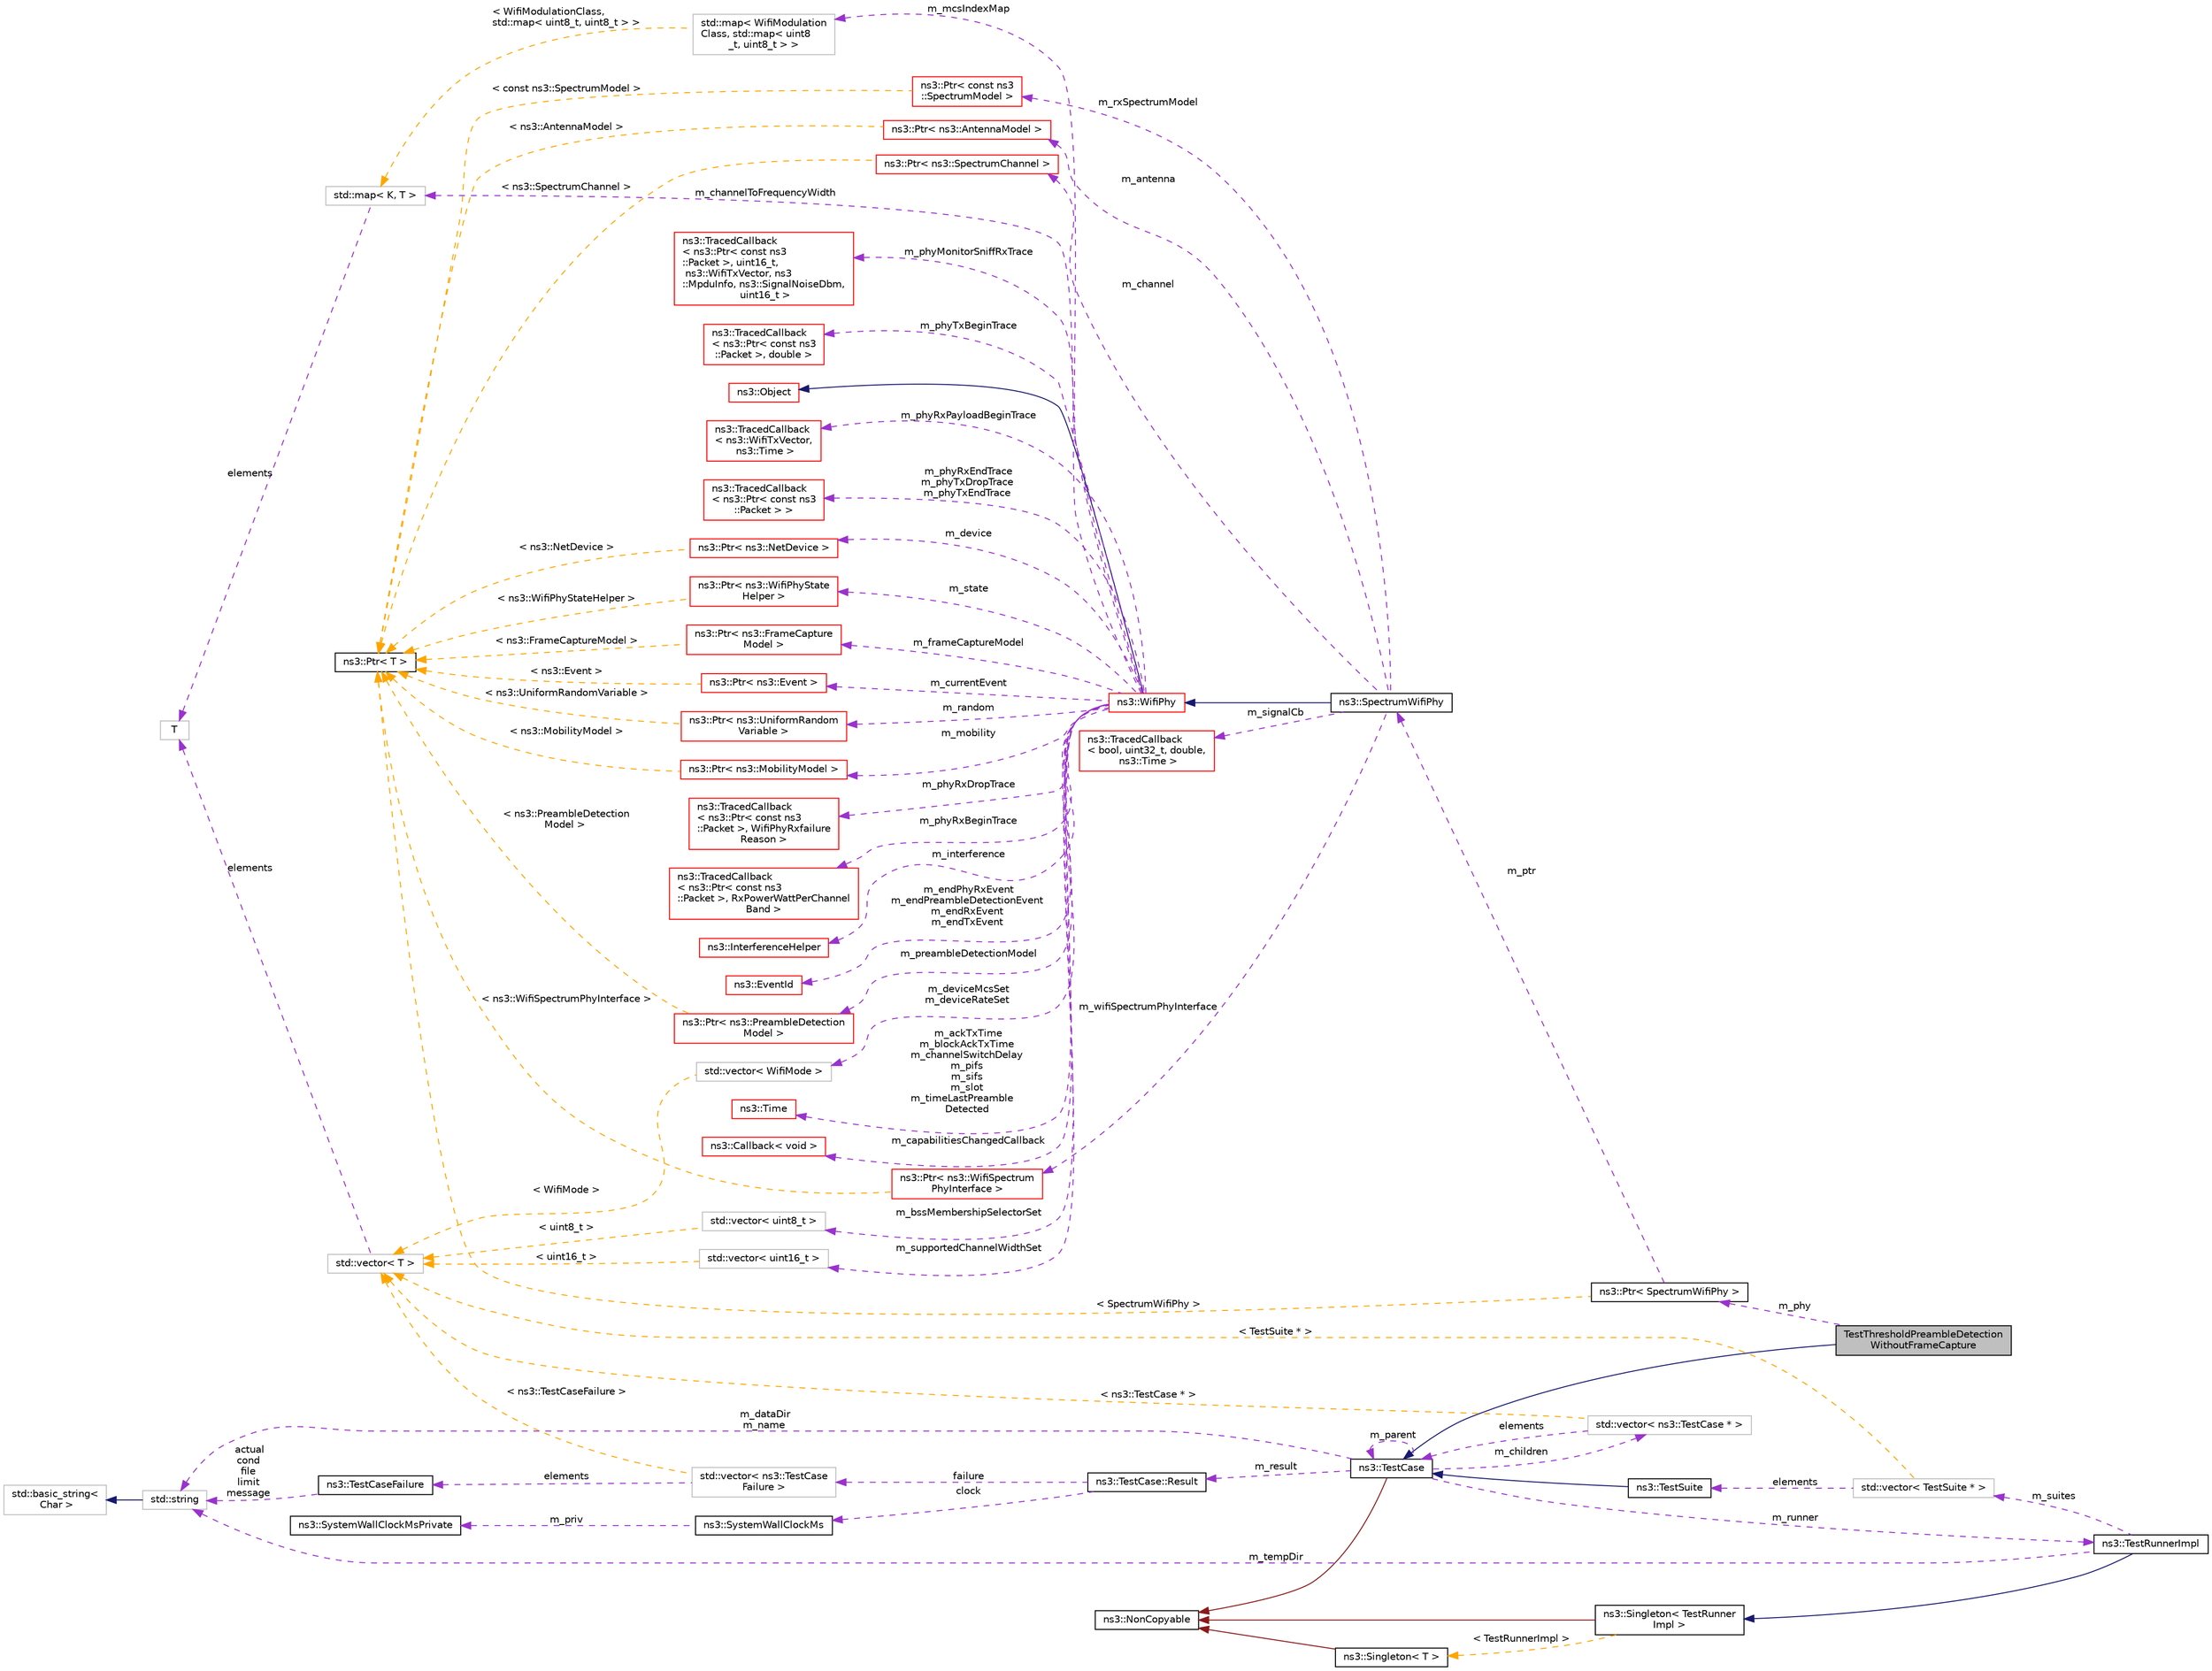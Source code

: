 digraph "TestThresholdPreambleDetectionWithoutFrameCapture"
{
 // LATEX_PDF_SIZE
  edge [fontname="Helvetica",fontsize="10",labelfontname="Helvetica",labelfontsize="10"];
  node [fontname="Helvetica",fontsize="10",shape=record];
  rankdir="LR";
  Node1 [label="TestThresholdPreambleDetection\lWithoutFrameCapture",height=0.2,width=0.4,color="black", fillcolor="grey75", style="filled", fontcolor="black",tooltip="Preamble detection test w/o frame capture."];
  Node2 -> Node1 [dir="back",color="midnightblue",fontsize="10",style="solid",fontname="Helvetica"];
  Node2 [label="ns3::TestCase",height=0.2,width=0.4,color="black", fillcolor="white", style="filled",URL="$classns3_1_1_test_case.html",tooltip="encapsulates test code"];
  Node3 -> Node2 [dir="back",color="firebrick4",fontsize="10",style="solid",fontname="Helvetica"];
  Node3 [label="ns3::NonCopyable",height=0.2,width=0.4,color="black", fillcolor="white", style="filled",URL="$classns3_1_1_non_copyable.html",tooltip="A base class for (non-Singleton) objects which shouldn't be copied."];
  Node4 -> Node2 [dir="back",color="darkorchid3",fontsize="10",style="dashed",label=" m_children" ,fontname="Helvetica"];
  Node4 [label="std::vector\< ns3::TestCase * \>",height=0.2,width=0.4,color="grey75", fillcolor="white", style="filled",tooltip=" "];
  Node2 -> Node4 [dir="back",color="darkorchid3",fontsize="10",style="dashed",label=" elements" ,fontname="Helvetica"];
  Node5 -> Node4 [dir="back",color="orange",fontsize="10",style="dashed",label=" \< ns3::TestCase * \>" ,fontname="Helvetica"];
  Node5 [label="std::vector\< T \>",height=0.2,width=0.4,color="grey75", fillcolor="white", style="filled",tooltip=" "];
  Node6 -> Node5 [dir="back",color="darkorchid3",fontsize="10",style="dashed",label=" elements" ,fontname="Helvetica"];
  Node6 [label="T",height=0.2,width=0.4,color="grey75", fillcolor="white", style="filled",tooltip=" "];
  Node7 -> Node2 [dir="back",color="darkorchid3",fontsize="10",style="dashed",label=" m_dataDir\nm_name" ,fontname="Helvetica"];
  Node7 [label="std::string",height=0.2,width=0.4,color="grey75", fillcolor="white", style="filled",tooltip=" "];
  Node8 -> Node7 [dir="back",color="midnightblue",fontsize="10",style="solid",fontname="Helvetica"];
  Node8 [label="std::basic_string\<\l Char \>",height=0.2,width=0.4,color="grey75", fillcolor="white", style="filled",tooltip=" "];
  Node9 -> Node2 [dir="back",color="darkorchid3",fontsize="10",style="dashed",label=" m_runner" ,fontname="Helvetica"];
  Node9 [label="ns3::TestRunnerImpl",height=0.2,width=0.4,color="black", fillcolor="white", style="filled",URL="$classns3_1_1_test_runner_impl.html",tooltip="Container for all tests."];
  Node10 -> Node9 [dir="back",color="midnightblue",fontsize="10",style="solid",fontname="Helvetica"];
  Node10 [label="ns3::Singleton\< TestRunner\lImpl \>",height=0.2,width=0.4,color="black", fillcolor="white", style="filled",URL="$classns3_1_1_singleton.html",tooltip=" "];
  Node3 -> Node10 [dir="back",color="firebrick4",fontsize="10",style="solid",fontname="Helvetica"];
  Node11 -> Node10 [dir="back",color="orange",fontsize="10",style="dashed",label=" \< TestRunnerImpl \>" ,fontname="Helvetica"];
  Node11 [label="ns3::Singleton\< T \>",height=0.2,width=0.4,color="black", fillcolor="white", style="filled",URL="$classns3_1_1_singleton.html",tooltip="A template singleton."];
  Node3 -> Node11 [dir="back",color="firebrick4",fontsize="10",style="solid",fontname="Helvetica"];
  Node12 -> Node9 [dir="back",color="darkorchid3",fontsize="10",style="dashed",label=" m_suites" ,fontname="Helvetica"];
  Node12 [label="std::vector\< TestSuite * \>",height=0.2,width=0.4,color="grey75", fillcolor="white", style="filled",tooltip=" "];
  Node13 -> Node12 [dir="back",color="darkorchid3",fontsize="10",style="dashed",label=" elements" ,fontname="Helvetica"];
  Node13 [label="ns3::TestSuite",height=0.2,width=0.4,color="black", fillcolor="white", style="filled",URL="$classns3_1_1_test_suite.html",tooltip="A suite of tests to run."];
  Node2 -> Node13 [dir="back",color="midnightblue",fontsize="10",style="solid",fontname="Helvetica"];
  Node5 -> Node12 [dir="back",color="orange",fontsize="10",style="dashed",label=" \< TestSuite * \>" ,fontname="Helvetica"];
  Node7 -> Node9 [dir="back",color="darkorchid3",fontsize="10",style="dashed",label=" m_tempDir" ,fontname="Helvetica"];
  Node2 -> Node2 [dir="back",color="darkorchid3",fontsize="10",style="dashed",label=" m_parent" ,fontname="Helvetica"];
  Node14 -> Node2 [dir="back",color="darkorchid3",fontsize="10",style="dashed",label=" m_result" ,fontname="Helvetica"];
  Node14 [label="ns3::TestCase::Result",height=0.2,width=0.4,color="black", fillcolor="white", style="filled",URL="$structns3_1_1_test_case_1_1_result.html",tooltip="Container for results from a TestCase."];
  Node15 -> Node14 [dir="back",color="darkorchid3",fontsize="10",style="dashed",label=" failure" ,fontname="Helvetica"];
  Node15 [label="std::vector\< ns3::TestCase\lFailure \>",height=0.2,width=0.4,color="grey75", fillcolor="white", style="filled",tooltip=" "];
  Node16 -> Node15 [dir="back",color="darkorchid3",fontsize="10",style="dashed",label=" elements" ,fontname="Helvetica"];
  Node16 [label="ns3::TestCaseFailure",height=0.2,width=0.4,color="black", fillcolor="white", style="filled",URL="$structns3_1_1_test_case_failure.html",tooltip="Container for details of a test failure."];
  Node7 -> Node16 [dir="back",color="darkorchid3",fontsize="10",style="dashed",label=" actual\ncond\nfile\nlimit\nmessage" ,fontname="Helvetica"];
  Node5 -> Node15 [dir="back",color="orange",fontsize="10",style="dashed",label=" \< ns3::TestCaseFailure \>" ,fontname="Helvetica"];
  Node17 -> Node14 [dir="back",color="darkorchid3",fontsize="10",style="dashed",label=" clock" ,fontname="Helvetica"];
  Node17 [label="ns3::SystemWallClockMs",height=0.2,width=0.4,color="black", fillcolor="white", style="filled",URL="$classns3_1_1_system_wall_clock_ms.html",tooltip="Measure elapsed wall clock time in milliseconds."];
  Node18 -> Node17 [dir="back",color="darkorchid3",fontsize="10",style="dashed",label=" m_priv" ,fontname="Helvetica"];
  Node18 [label="ns3::SystemWallClockMsPrivate",height=0.2,width=0.4,color="black", fillcolor="white", style="filled",URL="$classns3_1_1_system_wall_clock_ms_private.html",tooltip="System-dependent implementation for SystemWallClockMs."];
  Node19 -> Node1 [dir="back",color="darkorchid3",fontsize="10",style="dashed",label=" m_phy" ,fontname="Helvetica"];
  Node19 [label="ns3::Ptr\< SpectrumWifiPhy \>",height=0.2,width=0.4,color="black", fillcolor="white", style="filled",URL="$classns3_1_1_ptr.html",tooltip=" "];
  Node20 -> Node19 [dir="back",color="darkorchid3",fontsize="10",style="dashed",label=" m_ptr" ,fontname="Helvetica"];
  Node20 [label="ns3::SpectrumWifiPhy",height=0.2,width=0.4,color="black", fillcolor="white", style="filled",URL="$classns3_1_1_spectrum_wifi_phy.html",tooltip="802.11 PHY layer model"];
  Node21 -> Node20 [dir="back",color="midnightblue",fontsize="10",style="solid",fontname="Helvetica"];
  Node21 [label="ns3::WifiPhy",height=0.2,width=0.4,color="red", fillcolor="white", style="filled",URL="$classns3_1_1_wifi_phy.html",tooltip="802.11 PHY layer model"];
  Node22 -> Node21 [dir="back",color="midnightblue",fontsize="10",style="solid",fontname="Helvetica"];
  Node22 [label="ns3::Object",height=0.2,width=0.4,color="red", fillcolor="white", style="filled",URL="$classns3_1_1_object.html",tooltip="A base class which provides memory management and object aggregation."];
  Node29 -> Node21 [dir="back",color="darkorchid3",fontsize="10",style="dashed",label=" m_mobility" ,fontname="Helvetica"];
  Node29 [label="ns3::Ptr\< ns3::MobilityModel \>",height=0.2,width=0.4,color="red", fillcolor="white", style="filled",URL="$classns3_1_1_ptr.html",tooltip=" "];
  Node39 -> Node29 [dir="back",color="orange",fontsize="10",style="dashed",label=" \< ns3::MobilityModel \>" ,fontname="Helvetica"];
  Node39 [label="ns3::Ptr\< T \>",height=0.2,width=0.4,color="black", fillcolor="white", style="filled",URL="$classns3_1_1_ptr.html",tooltip="Smart pointer class similar to boost::intrusive_ptr."];
  Node42 -> Node21 [dir="back",color="darkorchid3",fontsize="10",style="dashed",label=" m_supportedChannelWidthSet" ,fontname="Helvetica"];
  Node42 [label="std::vector\< uint16_t \>",height=0.2,width=0.4,color="grey75", fillcolor="white", style="filled",tooltip=" "];
  Node5 -> Node42 [dir="back",color="orange",fontsize="10",style="dashed",label=" \< uint16_t \>" ,fontname="Helvetica"];
  Node43 -> Node21 [dir="back",color="darkorchid3",fontsize="10",style="dashed",label=" m_phyRxPayloadBeginTrace" ,fontname="Helvetica"];
  Node43 [label="ns3::TracedCallback\l\< ns3::WifiTxVector,\l ns3::Time \>",height=0.2,width=0.4,color="red", fillcolor="white", style="filled",URL="$classns3_1_1_traced_callback.html",tooltip=" "];
  Node44 -> Node21 [dir="back",color="darkorchid3",fontsize="10",style="dashed",label=" m_phyRxEndTrace\nm_phyTxDropTrace\nm_phyTxEndTrace" ,fontname="Helvetica"];
  Node44 [label="ns3::TracedCallback\l\< ns3::Ptr\< const ns3\l::Packet \> \>",height=0.2,width=0.4,color="red", fillcolor="white", style="filled",URL="$classns3_1_1_traced_callback.html",tooltip=" "];
  Node45 -> Node21 [dir="back",color="darkorchid3",fontsize="10",style="dashed",label=" m_channelToFrequencyWidth" ,fontname="Helvetica"];
  Node45 [label="std::map\< K, T \>",height=0.2,width=0.4,color="grey75", fillcolor="white", style="filled",tooltip=" "];
  Node6 -> Node45 [dir="back",color="darkorchid3",fontsize="10",style="dashed",label=" elements" ,fontname="Helvetica"];
  Node47 -> Node21 [dir="back",color="darkorchid3",fontsize="10",style="dashed",label=" m_mcsIndexMap" ,fontname="Helvetica"];
  Node47 [label="std::map\< WifiModulation\lClass, std::map\< uint8\l_t, uint8_t \> \>",height=0.2,width=0.4,color="grey75", fillcolor="white", style="filled",tooltip=" "];
  Node45 -> Node47 [dir="back",color="orange",fontsize="10",style="dashed",label=" \< WifiModulationClass,\l std::map\< uint8_t, uint8_t \> \>" ,fontname="Helvetica"];
  Node49 -> Node21 [dir="back",color="darkorchid3",fontsize="10",style="dashed",label=" m_bssMembershipSelectorSet" ,fontname="Helvetica"];
  Node49 [label="std::vector\< uint8_t \>",height=0.2,width=0.4,color="grey75", fillcolor="white", style="filled",tooltip=" "];
  Node5 -> Node49 [dir="back",color="orange",fontsize="10",style="dashed",label=" \< uint8_t \>" ,fontname="Helvetica"];
  Node50 -> Node21 [dir="back",color="darkorchid3",fontsize="10",style="dashed",label=" m_phyRxDropTrace" ,fontname="Helvetica"];
  Node50 [label="ns3::TracedCallback\l\< ns3::Ptr\< const ns3\l::Packet \>, WifiPhyRxfailure\lReason \>",height=0.2,width=0.4,color="red", fillcolor="white", style="filled",URL="$classns3_1_1_traced_callback.html",tooltip=" "];
  Node51 -> Node21 [dir="back",color="darkorchid3",fontsize="10",style="dashed",label=" m_phyRxBeginTrace" ,fontname="Helvetica"];
  Node51 [label="ns3::TracedCallback\l\< ns3::Ptr\< const ns3\l::Packet \>, RxPowerWattPerChannel\lBand \>",height=0.2,width=0.4,color="red", fillcolor="white", style="filled",URL="$classns3_1_1_traced_callback.html",tooltip=" "];
  Node52 -> Node21 [dir="back",color="darkorchid3",fontsize="10",style="dashed",label=" m_interference" ,fontname="Helvetica"];
  Node52 [label="ns3::InterferenceHelper",height=0.2,width=0.4,color="red", fillcolor="white", style="filled",URL="$classns3_1_1_interference_helper.html",tooltip="handles interference calculations"];
  Node58 -> Node21 [dir="back",color="darkorchid3",fontsize="10",style="dashed",label=" m_endPhyRxEvent\nm_endPreambleDetectionEvent\nm_endRxEvent\nm_endTxEvent" ,fontname="Helvetica"];
  Node58 [label="ns3::EventId",height=0.2,width=0.4,color="red", fillcolor="white", style="filled",URL="$classns3_1_1_event_id.html",tooltip="An identifier for simulation events."];
  Node62 -> Node21 [dir="back",color="darkorchid3",fontsize="10",style="dashed",label=" m_preambleDetectionModel" ,fontname="Helvetica"];
  Node62 [label="ns3::Ptr\< ns3::PreambleDetection\lModel \>",height=0.2,width=0.4,color="red", fillcolor="white", style="filled",URL="$classns3_1_1_ptr.html",tooltip=" "];
  Node39 -> Node62 [dir="back",color="orange",fontsize="10",style="dashed",label=" \< ns3::PreambleDetection\lModel \>" ,fontname="Helvetica"];
  Node64 -> Node21 [dir="back",color="darkorchid3",fontsize="10",style="dashed",label=" m_device" ,fontname="Helvetica"];
  Node64 [label="ns3::Ptr\< ns3::NetDevice \>",height=0.2,width=0.4,color="red", fillcolor="white", style="filled",URL="$classns3_1_1_ptr.html",tooltip=" "];
  Node39 -> Node64 [dir="back",color="orange",fontsize="10",style="dashed",label=" \< ns3::NetDevice \>" ,fontname="Helvetica"];
  Node66 -> Node21 [dir="back",color="darkorchid3",fontsize="10",style="dashed",label=" m_deviceMcsSet\nm_deviceRateSet" ,fontname="Helvetica"];
  Node66 [label="std::vector\< WifiMode \>",height=0.2,width=0.4,color="grey75", fillcolor="white", style="filled",tooltip=" "];
  Node5 -> Node66 [dir="back",color="orange",fontsize="10",style="dashed",label=" \< WifiMode \>" ,fontname="Helvetica"];
  Node68 -> Node21 [dir="back",color="darkorchid3",fontsize="10",style="dashed",label=" m_ackTxTime\nm_blockAckTxTime\nm_channelSwitchDelay\nm_pifs\nm_sifs\nm_slot\nm_timeLastPreamble\lDetected" ,fontname="Helvetica"];
  Node68 [label="ns3::Time",height=0.2,width=0.4,color="red", fillcolor="white", style="filled",URL="$classns3_1_1_time.html",tooltip="Simulation virtual time values and global simulation resolution."];
  Node70 -> Node21 [dir="back",color="darkorchid3",fontsize="10",style="dashed",label=" m_state" ,fontname="Helvetica"];
  Node70 [label="ns3::Ptr\< ns3::WifiPhyState\lHelper \>",height=0.2,width=0.4,color="red", fillcolor="white", style="filled",URL="$classns3_1_1_ptr.html",tooltip=" "];
  Node39 -> Node70 [dir="back",color="orange",fontsize="10",style="dashed",label=" \< ns3::WifiPhyStateHelper \>" ,fontname="Helvetica"];
  Node80 -> Node21 [dir="back",color="darkorchid3",fontsize="10",style="dashed",label=" m_capabilitiesChangedCallback" ,fontname="Helvetica"];
  Node80 [label="ns3::Callback\< void \>",height=0.2,width=0.4,color="red", fillcolor="white", style="filled",URL="$classns3_1_1_callback.html",tooltip=" "];
  Node81 -> Node21 [dir="back",color="darkorchid3",fontsize="10",style="dashed",label=" m_frameCaptureModel" ,fontname="Helvetica"];
  Node81 [label="ns3::Ptr\< ns3::FrameCapture\lModel \>",height=0.2,width=0.4,color="red", fillcolor="white", style="filled",URL="$classns3_1_1_ptr.html",tooltip=" "];
  Node39 -> Node81 [dir="back",color="orange",fontsize="10",style="dashed",label=" \< ns3::FrameCaptureModel \>" ,fontname="Helvetica"];
  Node83 -> Node21 [dir="back",color="darkorchid3",fontsize="10",style="dashed",label=" m_phyMonitorSniffRxTrace" ,fontname="Helvetica"];
  Node83 [label="ns3::TracedCallback\l\< ns3::Ptr\< const ns3\l::Packet \>, uint16_t,\l ns3::WifiTxVector, ns3\l::MpduInfo, ns3::SignalNoiseDbm,\l uint16_t \>",height=0.2,width=0.4,color="red", fillcolor="white", style="filled",URL="$classns3_1_1_traced_callback.html",tooltip=" "];
  Node84 -> Node21 [dir="back",color="darkorchid3",fontsize="10",style="dashed",label=" m_currentEvent" ,fontname="Helvetica"];
  Node84 [label="ns3::Ptr\< ns3::Event \>",height=0.2,width=0.4,color="red", fillcolor="white", style="filled",URL="$classns3_1_1_ptr.html",tooltip=" "];
  Node39 -> Node84 [dir="back",color="orange",fontsize="10",style="dashed",label=" \< ns3::Event \>" ,fontname="Helvetica"];
  Node78 -> Node21 [dir="back",color="darkorchid3",fontsize="10",style="dashed",label=" m_phyTxBeginTrace" ,fontname="Helvetica"];
  Node78 [label="ns3::TracedCallback\l\< ns3::Ptr\< const ns3\l::Packet \>, double \>",height=0.2,width=0.4,color="red", fillcolor="white", style="filled",URL="$classns3_1_1_traced_callback.html",tooltip=" "];
  Node130 -> Node21 [dir="back",color="darkorchid3",fontsize="10",style="dashed",label=" m_random" ,fontname="Helvetica"];
  Node130 [label="ns3::Ptr\< ns3::UniformRandom\lVariable \>",height=0.2,width=0.4,color="red", fillcolor="white", style="filled",URL="$classns3_1_1_ptr.html",tooltip=" "];
  Node39 -> Node130 [dir="back",color="orange",fontsize="10",style="dashed",label=" \< ns3::UniformRandomVariable \>" ,fontname="Helvetica"];
  Node177 -> Node20 [dir="back",color="darkorchid3",fontsize="10",style="dashed",label=" m_channel" ,fontname="Helvetica"];
  Node177 [label="ns3::Ptr\< ns3::SpectrumChannel \>",height=0.2,width=0.4,color="red", fillcolor="white", style="filled",URL="$classns3_1_1_ptr.html",tooltip=" "];
  Node39 -> Node177 [dir="back",color="orange",fontsize="10",style="dashed",label=" \< ns3::SpectrumChannel \>" ,fontname="Helvetica"];
  Node189 -> Node20 [dir="back",color="darkorchid3",fontsize="10",style="dashed",label=" m_antenna" ,fontname="Helvetica"];
  Node189 [label="ns3::Ptr\< ns3::AntennaModel \>",height=0.2,width=0.4,color="red", fillcolor="white", style="filled",URL="$classns3_1_1_ptr.html",tooltip=" "];
  Node39 -> Node189 [dir="back",color="orange",fontsize="10",style="dashed",label=" \< ns3::AntennaModel \>" ,fontname="Helvetica"];
  Node191 -> Node20 [dir="back",color="darkorchid3",fontsize="10",style="dashed",label=" m_wifiSpectrumPhyInterface" ,fontname="Helvetica"];
  Node191 [label="ns3::Ptr\< ns3::WifiSpectrum\lPhyInterface \>",height=0.2,width=0.4,color="red", fillcolor="white", style="filled",URL="$classns3_1_1_ptr.html",tooltip=" "];
  Node39 -> Node191 [dir="back",color="orange",fontsize="10",style="dashed",label=" \< ns3::WifiSpectrumPhyInterface \>" ,fontname="Helvetica"];
  Node195 -> Node20 [dir="back",color="darkorchid3",fontsize="10",style="dashed",label=" m_signalCb" ,fontname="Helvetica"];
  Node195 [label="ns3::TracedCallback\l\< bool, uint32_t, double,\l ns3::Time \>",height=0.2,width=0.4,color="red", fillcolor="white", style="filled",URL="$classns3_1_1_traced_callback.html",tooltip=" "];
  Node196 -> Node20 [dir="back",color="darkorchid3",fontsize="10",style="dashed",label=" m_rxSpectrumModel" ,fontname="Helvetica"];
  Node196 [label="ns3::Ptr\< const ns3\l::SpectrumModel \>",height=0.2,width=0.4,color="red", fillcolor="white", style="filled",URL="$classns3_1_1_ptr.html",tooltip=" "];
  Node39 -> Node196 [dir="back",color="orange",fontsize="10",style="dashed",label=" \< const ns3::SpectrumModel \>" ,fontname="Helvetica"];
  Node39 -> Node19 [dir="back",color="orange",fontsize="10",style="dashed",label=" \< SpectrumWifiPhy \>" ,fontname="Helvetica"];
}
